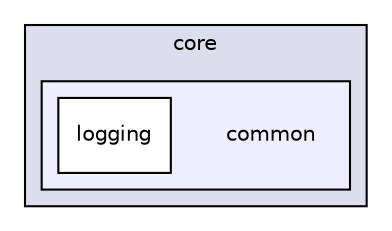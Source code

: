 digraph "onnxruntime/include/onnxruntime/core/common" {
  compound=true
  node [ fontsize="10", fontname="Helvetica"];
  edge [ labelfontsize="10", labelfontname="Helvetica"];
  subgraph clusterdir_48a215034096b7d38d25d28d3b6122be {
    graph [ bgcolor="#ddddee", pencolor="black", label="core" fontname="Helvetica", fontsize="10", URL="dir_48a215034096b7d38d25d28d3b6122be.html"]
  subgraph clusterdir_e41ba2a921c9eb25ec612c54e1511419 {
    graph [ bgcolor="#eeeeff", pencolor="black", label="" URL="dir_e41ba2a921c9eb25ec612c54e1511419.html"];
    dir_e41ba2a921c9eb25ec612c54e1511419 [shape=plaintext label="common"];
    dir_1fd0d6ef97e956845ecffd8f5c479d5f [shape=box label="logging" color="black" fillcolor="white" style="filled" URL="dir_1fd0d6ef97e956845ecffd8f5c479d5f.html"];
  }
  }
}
